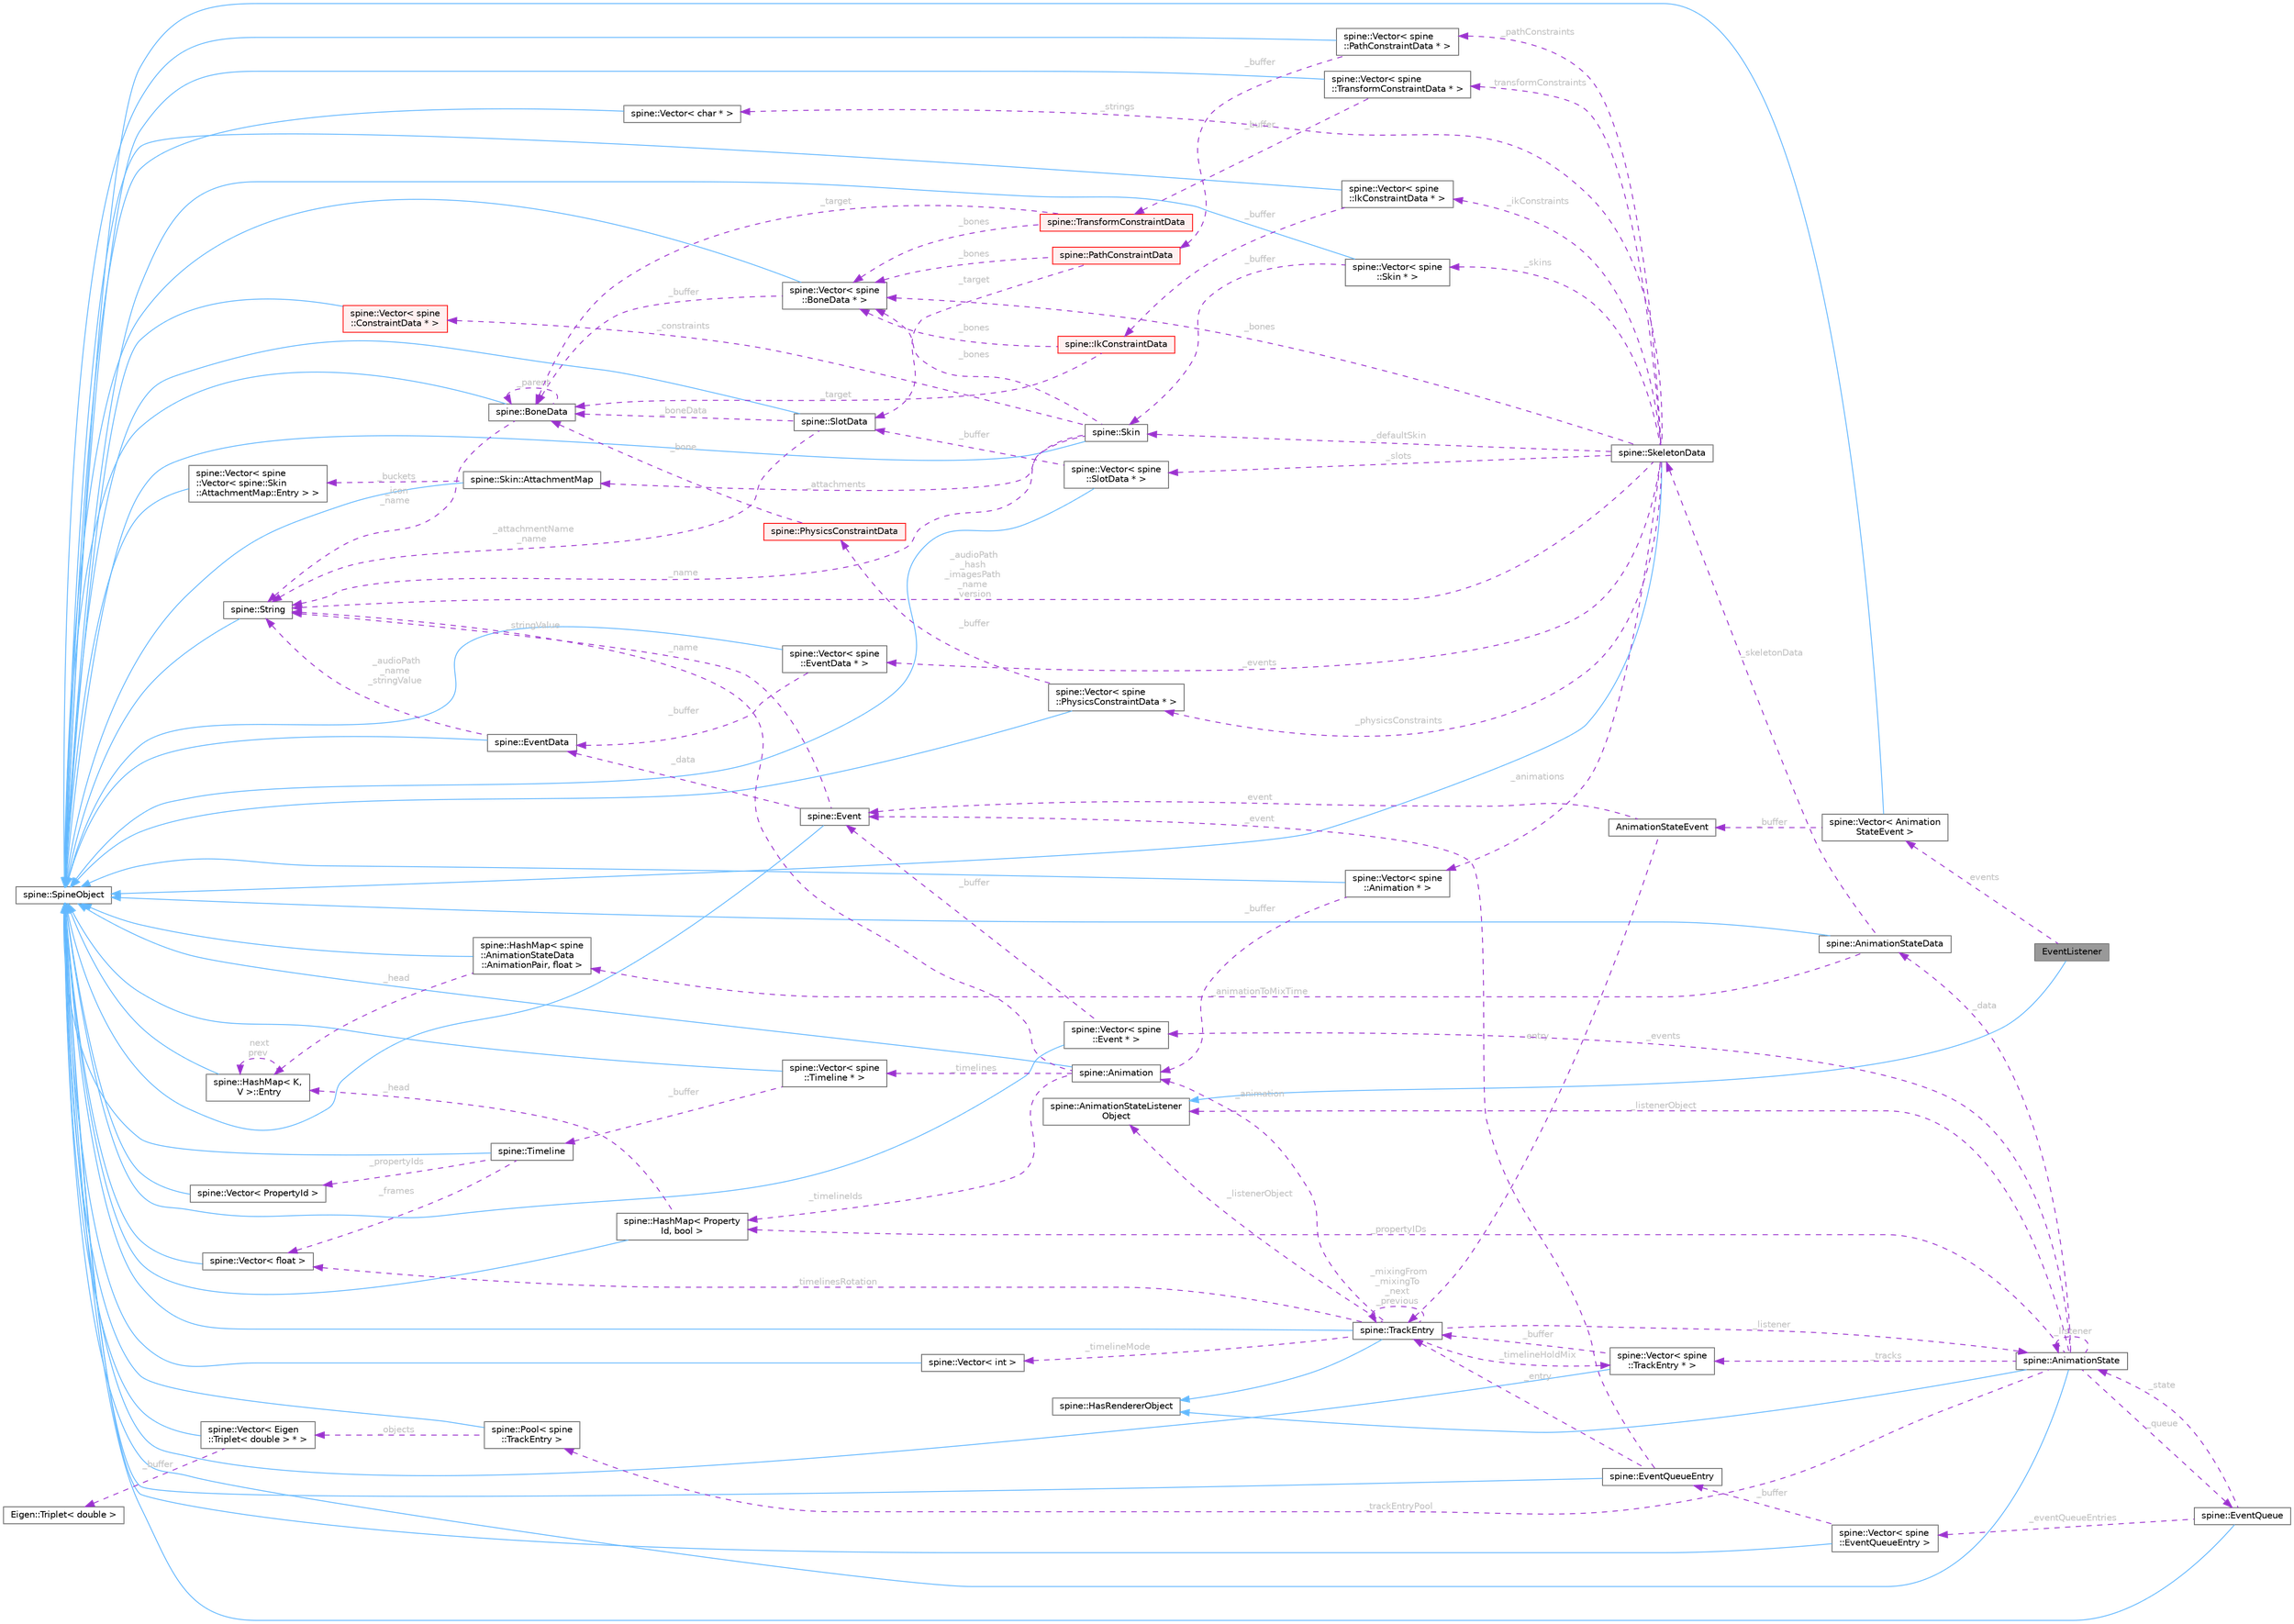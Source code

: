 digraph "EventListener"
{
 // LATEX_PDF_SIZE
  bgcolor="transparent";
  edge [fontname=Helvetica,fontsize=10,labelfontname=Helvetica,labelfontsize=10];
  node [fontname=Helvetica,fontsize=10,shape=box,height=0.2,width=0.4];
  rankdir="LR";
  Node1 [id="Node000001",label="EventListener",height=0.2,width=0.4,color="gray40", fillcolor="grey60", style="filled", fontcolor="black",tooltip=" "];
  Node2 -> Node1 [id="edge1_Node000001_Node000002",dir="back",color="steelblue1",style="solid",tooltip=" "];
  Node2 [id="Node000002",label="spine::AnimationStateListener\lObject",height=0.2,width=0.4,color="gray40", fillcolor="white", style="filled",URL="$classspine_1_1_animation_state_listener_object.html",tooltip="Abstract class to inherit from to create a callback object"];
  Node3 -> Node1 [id="edge2_Node000001_Node000003",dir="back",color="darkorchid3",style="dashed",tooltip=" ",label=" events",fontcolor="grey" ];
  Node3 [id="Node000003",label="spine::Vector\< Animation\lStateEvent \>",height=0.2,width=0.4,color="gray40", fillcolor="white", style="filled",URL="$classspine_1_1_vector.html",tooltip=" "];
  Node4 -> Node3 [id="edge3_Node000003_Node000004",dir="back",color="steelblue1",style="solid",tooltip=" "];
  Node4 [id="Node000004",label="spine::SpineObject",height=0.2,width=0.4,color="gray40", fillcolor="white", style="filled",URL="$classspine_1_1_spine_object.html",tooltip=" "];
  Node5 -> Node3 [id="edge4_Node000003_Node000005",dir="back",color="darkorchid3",style="dashed",tooltip=" ",label=" _buffer",fontcolor="grey" ];
  Node5 [id="Node000005",label="AnimationStateEvent",height=0.2,width=0.4,color="gray40", fillcolor="white", style="filled",URL="$struct_animation_state_event.html",tooltip=" "];
  Node6 -> Node5 [id="edge5_Node000005_Node000006",dir="back",color="darkorchid3",style="dashed",tooltip=" ",label=" entry",fontcolor="grey" ];
  Node6 [id="Node000006",label="spine::TrackEntry",height=0.2,width=0.4,color="gray40", fillcolor="white", style="filled",URL="$classspine_1_1_track_entry.html",tooltip="State for the playback of an animation"];
  Node4 -> Node6 [id="edge6_Node000006_Node000004",dir="back",color="steelblue1",style="solid",tooltip=" "];
  Node7 -> Node6 [id="edge7_Node000006_Node000007",dir="back",color="steelblue1",style="solid",tooltip=" "];
  Node7 [id="Node000007",label="spine::HasRendererObject",height=0.2,width=0.4,color="gray40", fillcolor="white", style="filled",URL="$classspine_1_1_has_renderer_object.html",tooltip=" "];
  Node8 -> Node6 [id="edge8_Node000006_Node000008",dir="back",color="darkorchid3",style="dashed",tooltip=" ",label=" _animation",fontcolor="grey" ];
  Node8 [id="Node000008",label="spine::Animation",height=0.2,width=0.4,color="gray40", fillcolor="white", style="filled",URL="$classspine_1_1_animation.html",tooltip=" "];
  Node4 -> Node8 [id="edge9_Node000008_Node000004",dir="back",color="steelblue1",style="solid",tooltip=" "];
  Node9 -> Node8 [id="edge10_Node000008_Node000009",dir="back",color="darkorchid3",style="dashed",tooltip=" ",label=" _timelines",fontcolor="grey" ];
  Node9 [id="Node000009",label="spine::Vector\< spine\l::Timeline * \>",height=0.2,width=0.4,color="gray40", fillcolor="white", style="filled",URL="$classspine_1_1_vector.html",tooltip=" "];
  Node4 -> Node9 [id="edge11_Node000009_Node000004",dir="back",color="steelblue1",style="solid",tooltip=" "];
  Node10 -> Node9 [id="edge12_Node000009_Node000010",dir="back",color="darkorchid3",style="dashed",tooltip=" ",label=" _buffer",fontcolor="grey" ];
  Node10 [id="Node000010",label="spine::Timeline",height=0.2,width=0.4,color="gray40", fillcolor="white", style="filled",URL="$classspine_1_1_timeline.html",tooltip=" "];
  Node4 -> Node10 [id="edge13_Node000010_Node000004",dir="back",color="steelblue1",style="solid",tooltip=" "];
  Node11 -> Node10 [id="edge14_Node000010_Node000011",dir="back",color="darkorchid3",style="dashed",tooltip=" ",label=" _propertyIds",fontcolor="grey" ];
  Node11 [id="Node000011",label="spine::Vector\< PropertyId \>",height=0.2,width=0.4,color="gray40", fillcolor="white", style="filled",URL="$classspine_1_1_vector.html",tooltip=" "];
  Node4 -> Node11 [id="edge15_Node000011_Node000004",dir="back",color="steelblue1",style="solid",tooltip=" "];
  Node12 -> Node10 [id="edge16_Node000010_Node000012",dir="back",color="darkorchid3",style="dashed",tooltip=" ",label=" _frames",fontcolor="grey" ];
  Node12 [id="Node000012",label="spine::Vector\< float \>",height=0.2,width=0.4,color="gray40", fillcolor="white", style="filled",URL="$classspine_1_1_vector.html",tooltip=" "];
  Node4 -> Node12 [id="edge17_Node000012_Node000004",dir="back",color="steelblue1",style="solid",tooltip=" "];
  Node13 -> Node8 [id="edge18_Node000008_Node000013",dir="back",color="darkorchid3",style="dashed",tooltip=" ",label=" _timelineIds",fontcolor="grey" ];
  Node13 [id="Node000013",label="spine::HashMap\< Property\lId, bool \>",height=0.2,width=0.4,color="gray40", fillcolor="white", style="filled",URL="$classspine_1_1_hash_map.html",tooltip=" "];
  Node4 -> Node13 [id="edge19_Node000013_Node000004",dir="back",color="steelblue1",style="solid",tooltip=" "];
  Node14 -> Node13 [id="edge20_Node000013_Node000014",dir="back",color="darkorchid3",style="dashed",tooltip=" ",label=" _head",fontcolor="grey" ];
  Node14 [id="Node000014",label="spine::HashMap\< K,\l V \>::Entry",height=0.2,width=0.4,color="gray40", fillcolor="white", style="filled",URL="$classspine_1_1_hash_map_1_1_entry.html",tooltip=" "];
  Node4 -> Node14 [id="edge21_Node000014_Node000004",dir="back",color="steelblue1",style="solid",tooltip=" "];
  Node14 -> Node14 [id="edge22_Node000014_Node000014",dir="back",color="darkorchid3",style="dashed",tooltip=" ",label=" next\nprev",fontcolor="grey" ];
  Node15 -> Node8 [id="edge23_Node000008_Node000015",dir="back",color="darkorchid3",style="dashed",tooltip=" ",label=" _name",fontcolor="grey" ];
  Node15 [id="Node000015",label="spine::String",height=0.2,width=0.4,color="gray40", fillcolor="white", style="filled",URL="$classspine_1_1_string.html",tooltip=" "];
  Node4 -> Node15 [id="edge24_Node000015_Node000004",dir="back",color="steelblue1",style="solid",tooltip=" "];
  Node6 -> Node6 [id="edge25_Node000006_Node000006",dir="back",color="darkorchid3",style="dashed",tooltip=" ",label=" _mixingFrom\n_mixingTo\n_next\n_previous",fontcolor="grey" ];
  Node16 -> Node6 [id="edge26_Node000006_Node000016",dir="back",color="darkorchid3",style="dashed",tooltip=" ",label=" _timelineMode",fontcolor="grey" ];
  Node16 [id="Node000016",label="spine::Vector\< int \>",height=0.2,width=0.4,color="gray40", fillcolor="white", style="filled",URL="$classspine_1_1_vector.html",tooltip=" "];
  Node4 -> Node16 [id="edge27_Node000016_Node000004",dir="back",color="steelblue1",style="solid",tooltip=" "];
  Node17 -> Node6 [id="edge28_Node000006_Node000017",dir="back",color="darkorchid3",style="dashed",tooltip=" ",label=" _timelineHoldMix",fontcolor="grey" ];
  Node17 [id="Node000017",label="spine::Vector\< spine\l::TrackEntry * \>",height=0.2,width=0.4,color="gray40", fillcolor="white", style="filled",URL="$classspine_1_1_vector.html",tooltip=" "];
  Node4 -> Node17 [id="edge29_Node000017_Node000004",dir="back",color="steelblue1",style="solid",tooltip=" "];
  Node6 -> Node17 [id="edge30_Node000017_Node000006",dir="back",color="darkorchid3",style="dashed",tooltip=" ",label=" _buffer",fontcolor="grey" ];
  Node12 -> Node6 [id="edge31_Node000006_Node000012",dir="back",color="darkorchid3",style="dashed",tooltip=" ",label=" _timelinesRotation",fontcolor="grey" ];
  Node18 -> Node6 [id="edge32_Node000006_Node000018",dir="back",color="darkorchid3",style="dashed",tooltip=" ",label=" _listener",fontcolor="grey" ];
  Node18 [id="Node000018",label="spine::AnimationState",height=0.2,width=0.4,color="gray40", fillcolor="white", style="filled",URL="$classspine_1_1_animation_state.html",tooltip=" "];
  Node4 -> Node18 [id="edge33_Node000018_Node000004",dir="back",color="steelblue1",style="solid",tooltip=" "];
  Node7 -> Node18 [id="edge34_Node000018_Node000007",dir="back",color="steelblue1",style="solid",tooltip=" "];
  Node19 -> Node18 [id="edge35_Node000018_Node000019",dir="back",color="darkorchid3",style="dashed",tooltip=" ",label=" _data",fontcolor="grey" ];
  Node19 [id="Node000019",label="spine::AnimationStateData",height=0.2,width=0.4,color="gray40", fillcolor="white", style="filled",URL="$classspine_1_1_animation_state_data.html",tooltip="Stores mix (crossfade) durations to be applied when AnimationState animations are changed."];
  Node4 -> Node19 [id="edge36_Node000019_Node000004",dir="back",color="steelblue1",style="solid",tooltip=" "];
  Node20 -> Node19 [id="edge37_Node000019_Node000020",dir="back",color="darkorchid3",style="dashed",tooltip=" ",label=" _skeletonData",fontcolor="grey" ];
  Node20 [id="Node000020",label="spine::SkeletonData",height=0.2,width=0.4,color="gray40", fillcolor="white", style="filled",URL="$classspine_1_1_skeleton_data.html",tooltip="Stores the setup pose and all of the stateless data for a skeleton."];
  Node4 -> Node20 [id="edge38_Node000020_Node000004",dir="back",color="steelblue1",style="solid",tooltip=" "];
  Node15 -> Node20 [id="edge39_Node000020_Node000015",dir="back",color="darkorchid3",style="dashed",tooltip=" ",label=" _audioPath\n_hash\n_imagesPath\n_name\n_version",fontcolor="grey" ];
  Node21 -> Node20 [id="edge40_Node000020_Node000021",dir="back",color="darkorchid3",style="dashed",tooltip=" ",label=" _bones",fontcolor="grey" ];
  Node21 [id="Node000021",label="spine::Vector\< spine\l::BoneData * \>",height=0.2,width=0.4,color="gray40", fillcolor="white", style="filled",URL="$classspine_1_1_vector.html",tooltip=" "];
  Node4 -> Node21 [id="edge41_Node000021_Node000004",dir="back",color="steelblue1",style="solid",tooltip=" "];
  Node22 -> Node21 [id="edge42_Node000021_Node000022",dir="back",color="darkorchid3",style="dashed",tooltip=" ",label=" _buffer",fontcolor="grey" ];
  Node22 [id="Node000022",label="spine::BoneData",height=0.2,width=0.4,color="gray40", fillcolor="white", style="filled",URL="$classspine_1_1_bone_data.html",tooltip=" "];
  Node4 -> Node22 [id="edge43_Node000022_Node000004",dir="back",color="steelblue1",style="solid",tooltip=" "];
  Node15 -> Node22 [id="edge44_Node000022_Node000015",dir="back",color="darkorchid3",style="dashed",tooltip=" ",label=" _icon\n_name",fontcolor="grey" ];
  Node22 -> Node22 [id="edge45_Node000022_Node000022",dir="back",color="darkorchid3",style="dashed",tooltip=" ",label=" _parent",fontcolor="grey" ];
  Node23 -> Node20 [id="edge46_Node000020_Node000023",dir="back",color="darkorchid3",style="dashed",tooltip=" ",label=" _slots",fontcolor="grey" ];
  Node23 [id="Node000023",label="spine::Vector\< spine\l::SlotData * \>",height=0.2,width=0.4,color="gray40", fillcolor="white", style="filled",URL="$classspine_1_1_vector.html",tooltip=" "];
  Node4 -> Node23 [id="edge47_Node000023_Node000004",dir="back",color="steelblue1",style="solid",tooltip=" "];
  Node24 -> Node23 [id="edge48_Node000023_Node000024",dir="back",color="darkorchid3",style="dashed",tooltip=" ",label=" _buffer",fontcolor="grey" ];
  Node24 [id="Node000024",label="spine::SlotData",height=0.2,width=0.4,color="gray40", fillcolor="white", style="filled",URL="$classspine_1_1_slot_data.html",tooltip=" "];
  Node4 -> Node24 [id="edge49_Node000024_Node000004",dir="back",color="steelblue1",style="solid",tooltip=" "];
  Node15 -> Node24 [id="edge50_Node000024_Node000015",dir="back",color="darkorchid3",style="dashed",tooltip=" ",label=" _attachmentName\n_name",fontcolor="grey" ];
  Node22 -> Node24 [id="edge51_Node000024_Node000022",dir="back",color="darkorchid3",style="dashed",tooltip=" ",label=" _boneData",fontcolor="grey" ];
  Node25 -> Node20 [id="edge52_Node000020_Node000025",dir="back",color="darkorchid3",style="dashed",tooltip=" ",label=" _skins",fontcolor="grey" ];
  Node25 [id="Node000025",label="spine::Vector\< spine\l::Skin * \>",height=0.2,width=0.4,color="gray40", fillcolor="white", style="filled",URL="$classspine_1_1_vector.html",tooltip=" "];
  Node4 -> Node25 [id="edge53_Node000025_Node000004",dir="back",color="steelblue1",style="solid",tooltip=" "];
  Node26 -> Node25 [id="edge54_Node000025_Node000026",dir="back",color="darkorchid3",style="dashed",tooltip=" ",label=" _buffer",fontcolor="grey" ];
  Node26 [id="Node000026",label="spine::Skin",height=0.2,width=0.4,color="gray40", fillcolor="white", style="filled",URL="$classspine_1_1_skin.html",tooltip=" "];
  Node4 -> Node26 [id="edge55_Node000026_Node000004",dir="back",color="steelblue1",style="solid",tooltip=" "];
  Node15 -> Node26 [id="edge56_Node000026_Node000015",dir="back",color="darkorchid3",style="dashed",tooltip=" ",label=" _name",fontcolor="grey" ];
  Node27 -> Node26 [id="edge57_Node000026_Node000027",dir="back",color="darkorchid3",style="dashed",tooltip=" ",label=" _attachments",fontcolor="grey" ];
  Node27 [id="Node000027",label="spine::Skin::AttachmentMap",height=0.2,width=0.4,color="gray40", fillcolor="white", style="filled",URL="$classspine_1_1_skin_1_1_attachment_map.html",tooltip=" "];
  Node4 -> Node27 [id="edge58_Node000027_Node000004",dir="back",color="steelblue1",style="solid",tooltip=" "];
  Node28 -> Node27 [id="edge59_Node000027_Node000028",dir="back",color="darkorchid3",style="dashed",tooltip=" ",label=" _buckets",fontcolor="grey" ];
  Node28 [id="Node000028",label="spine::Vector\< spine\l::Vector\< spine::Skin\l::AttachmentMap::Entry \> \>",height=0.2,width=0.4,color="gray40", fillcolor="white", style="filled",URL="$classspine_1_1_vector.html",tooltip=" "];
  Node4 -> Node28 [id="edge60_Node000028_Node000004",dir="back",color="steelblue1",style="solid",tooltip=" "];
  Node21 -> Node26 [id="edge61_Node000026_Node000021",dir="back",color="darkorchid3",style="dashed",tooltip=" ",label=" _bones",fontcolor="grey" ];
  Node29 -> Node26 [id="edge62_Node000026_Node000029",dir="back",color="darkorchid3",style="dashed",tooltip=" ",label=" _constraints",fontcolor="grey" ];
  Node29 [id="Node000029",label="spine::Vector\< spine\l::ConstraintData * \>",height=0.2,width=0.4,color="red", fillcolor="#FFF0F0", style="filled",URL="$classspine_1_1_vector.html",tooltip=" "];
  Node4 -> Node29 [id="edge63_Node000029_Node000004",dir="back",color="steelblue1",style="solid",tooltip=" "];
  Node26 -> Node20 [id="edge64_Node000020_Node000026",dir="back",color="darkorchid3",style="dashed",tooltip=" ",label=" _defaultSkin",fontcolor="grey" ];
  Node31 -> Node20 [id="edge65_Node000020_Node000031",dir="back",color="darkorchid3",style="dashed",tooltip=" ",label=" _events",fontcolor="grey" ];
  Node31 [id="Node000031",label="spine::Vector\< spine\l::EventData * \>",height=0.2,width=0.4,color="gray40", fillcolor="white", style="filled",URL="$classspine_1_1_vector.html",tooltip=" "];
  Node4 -> Node31 [id="edge66_Node000031_Node000004",dir="back",color="steelblue1",style="solid",tooltip=" "];
  Node32 -> Node31 [id="edge67_Node000031_Node000032",dir="back",color="darkorchid3",style="dashed",tooltip=" ",label=" _buffer",fontcolor="grey" ];
  Node32 [id="Node000032",label="spine::EventData",height=0.2,width=0.4,color="gray40", fillcolor="white", style="filled",URL="$classspine_1_1_event_data.html",tooltip="Stores the setup pose values for an Event."];
  Node4 -> Node32 [id="edge68_Node000032_Node000004",dir="back",color="steelblue1",style="solid",tooltip=" "];
  Node15 -> Node32 [id="edge69_Node000032_Node000015",dir="back",color="darkorchid3",style="dashed",tooltip=" ",label=" _audioPath\n_name\n_stringValue",fontcolor="grey" ];
  Node33 -> Node20 [id="edge70_Node000020_Node000033",dir="back",color="darkorchid3",style="dashed",tooltip=" ",label=" _animations",fontcolor="grey" ];
  Node33 [id="Node000033",label="spine::Vector\< spine\l::Animation * \>",height=0.2,width=0.4,color="gray40", fillcolor="white", style="filled",URL="$classspine_1_1_vector.html",tooltip=" "];
  Node4 -> Node33 [id="edge71_Node000033_Node000004",dir="back",color="steelblue1",style="solid",tooltip=" "];
  Node8 -> Node33 [id="edge72_Node000033_Node000008",dir="back",color="darkorchid3",style="dashed",tooltip=" ",label=" _buffer",fontcolor="grey" ];
  Node34 -> Node20 [id="edge73_Node000020_Node000034",dir="back",color="darkorchid3",style="dashed",tooltip=" ",label=" _ikConstraints",fontcolor="grey" ];
  Node34 [id="Node000034",label="spine::Vector\< spine\l::IkConstraintData * \>",height=0.2,width=0.4,color="gray40", fillcolor="white", style="filled",URL="$classspine_1_1_vector.html",tooltip=" "];
  Node4 -> Node34 [id="edge74_Node000034_Node000004",dir="back",color="steelblue1",style="solid",tooltip=" "];
  Node35 -> Node34 [id="edge75_Node000034_Node000035",dir="back",color="darkorchid3",style="dashed",tooltip=" ",label=" _buffer",fontcolor="grey" ];
  Node35 [id="Node000035",label="spine::IkConstraintData",height=0.2,width=0.4,color="red", fillcolor="#FFF0F0", style="filled",URL="$classspine_1_1_ik_constraint_data.html",tooltip=" "];
  Node21 -> Node35 [id="edge76_Node000035_Node000021",dir="back",color="darkorchid3",style="dashed",tooltip=" ",label=" _bones",fontcolor="grey" ];
  Node22 -> Node35 [id="edge77_Node000035_Node000022",dir="back",color="darkorchid3",style="dashed",tooltip=" ",label=" _target",fontcolor="grey" ];
  Node36 -> Node20 [id="edge78_Node000020_Node000036",dir="back",color="darkorchid3",style="dashed",tooltip=" ",label=" _transformConstraints",fontcolor="grey" ];
  Node36 [id="Node000036",label="spine::Vector\< spine\l::TransformConstraintData * \>",height=0.2,width=0.4,color="gray40", fillcolor="white", style="filled",URL="$classspine_1_1_vector.html",tooltip=" "];
  Node4 -> Node36 [id="edge79_Node000036_Node000004",dir="back",color="steelblue1",style="solid",tooltip=" "];
  Node37 -> Node36 [id="edge80_Node000036_Node000037",dir="back",color="darkorchid3",style="dashed",tooltip=" ",label=" _buffer",fontcolor="grey" ];
  Node37 [id="Node000037",label="spine::TransformConstraintData",height=0.2,width=0.4,color="red", fillcolor="#FFF0F0", style="filled",URL="$classspine_1_1_transform_constraint_data.html",tooltip=" "];
  Node21 -> Node37 [id="edge81_Node000037_Node000021",dir="back",color="darkorchid3",style="dashed",tooltip=" ",label=" _bones",fontcolor="grey" ];
  Node22 -> Node37 [id="edge82_Node000037_Node000022",dir="back",color="darkorchid3",style="dashed",tooltip=" ",label=" _target",fontcolor="grey" ];
  Node38 -> Node20 [id="edge83_Node000020_Node000038",dir="back",color="darkorchid3",style="dashed",tooltip=" ",label=" _pathConstraints",fontcolor="grey" ];
  Node38 [id="Node000038",label="spine::Vector\< spine\l::PathConstraintData * \>",height=0.2,width=0.4,color="gray40", fillcolor="white", style="filled",URL="$classspine_1_1_vector.html",tooltip=" "];
  Node4 -> Node38 [id="edge84_Node000038_Node000004",dir="back",color="steelblue1",style="solid",tooltip=" "];
  Node39 -> Node38 [id="edge85_Node000038_Node000039",dir="back",color="darkorchid3",style="dashed",tooltip=" ",label=" _buffer",fontcolor="grey" ];
  Node39 [id="Node000039",label="spine::PathConstraintData",height=0.2,width=0.4,color="red", fillcolor="#FFF0F0", style="filled",URL="$classspine_1_1_path_constraint_data.html",tooltip=" "];
  Node21 -> Node39 [id="edge86_Node000039_Node000021",dir="back",color="darkorchid3",style="dashed",tooltip=" ",label=" _bones",fontcolor="grey" ];
  Node24 -> Node39 [id="edge87_Node000039_Node000024",dir="back",color="darkorchid3",style="dashed",tooltip=" ",label=" _target",fontcolor="grey" ];
  Node40 -> Node20 [id="edge88_Node000020_Node000040",dir="back",color="darkorchid3",style="dashed",tooltip=" ",label=" _physicsConstraints",fontcolor="grey" ];
  Node40 [id="Node000040",label="spine::Vector\< spine\l::PhysicsConstraintData * \>",height=0.2,width=0.4,color="gray40", fillcolor="white", style="filled",URL="$classspine_1_1_vector.html",tooltip=" "];
  Node4 -> Node40 [id="edge89_Node000040_Node000004",dir="back",color="steelblue1",style="solid",tooltip=" "];
  Node41 -> Node40 [id="edge90_Node000040_Node000041",dir="back",color="darkorchid3",style="dashed",tooltip=" ",label=" _buffer",fontcolor="grey" ];
  Node41 [id="Node000041",label="spine::PhysicsConstraintData",height=0.2,width=0.4,color="red", fillcolor="#FFF0F0", style="filled",URL="$classspine_1_1_physics_constraint_data.html",tooltip=" "];
  Node22 -> Node41 [id="edge91_Node000041_Node000022",dir="back",color="darkorchid3",style="dashed",tooltip=" ",label=" _bone",fontcolor="grey" ];
  Node42 -> Node20 [id="edge92_Node000020_Node000042",dir="back",color="darkorchid3",style="dashed",tooltip=" ",label=" _strings",fontcolor="grey" ];
  Node42 [id="Node000042",label="spine::Vector\< char * \>",height=0.2,width=0.4,color="gray40", fillcolor="white", style="filled",URL="$classspine_1_1_vector.html",tooltip=" "];
  Node4 -> Node42 [id="edge93_Node000042_Node000004",dir="back",color="steelblue1",style="solid",tooltip=" "];
  Node43 -> Node19 [id="edge94_Node000019_Node000043",dir="back",color="darkorchid3",style="dashed",tooltip=" ",label=" _animationToMixTime",fontcolor="grey" ];
  Node43 [id="Node000043",label="spine::HashMap\< spine\l::AnimationStateData\l::AnimationPair, float \>",height=0.2,width=0.4,color="gray40", fillcolor="white", style="filled",URL="$classspine_1_1_hash_map.html",tooltip=" "];
  Node4 -> Node43 [id="edge95_Node000043_Node000004",dir="back",color="steelblue1",style="solid",tooltip=" "];
  Node14 -> Node43 [id="edge96_Node000043_Node000014",dir="back",color="darkorchid3",style="dashed",tooltip=" ",label=" _head",fontcolor="grey" ];
  Node44 -> Node18 [id="edge97_Node000018_Node000044",dir="back",color="darkorchid3",style="dashed",tooltip=" ",label=" _trackEntryPool",fontcolor="grey" ];
  Node44 [id="Node000044",label="spine::Pool\< spine\l::TrackEntry \>",height=0.2,width=0.4,color="gray40", fillcolor="white", style="filled",URL="$classspine_1_1_pool.html",tooltip=" "];
  Node4 -> Node44 [id="edge98_Node000044_Node000004",dir="back",color="steelblue1",style="solid",tooltip=" "];
  Node45 -> Node44 [id="edge99_Node000044_Node000045",dir="back",color="darkorchid3",style="dashed",tooltip=" ",label=" _objects",fontcolor="grey" ];
  Node45 [id="Node000045",label="spine::Vector\< Eigen\l::Triplet\< double \> * \>",height=0.2,width=0.4,color="gray40", fillcolor="white", style="filled",URL="$classspine_1_1_vector.html",tooltip=" "];
  Node4 -> Node45 [id="edge100_Node000045_Node000004",dir="back",color="steelblue1",style="solid",tooltip=" "];
  Node46 -> Node45 [id="edge101_Node000045_Node000046",dir="back",color="darkorchid3",style="dashed",tooltip=" ",label=" _buffer",fontcolor="grey" ];
  Node46 [id="Node000046",label="Eigen::Triplet\< double \>",height=0.2,width=0.4,color="gray40", fillcolor="white", style="filled",URL="$class_eigen_1_1_triplet.html",tooltip=" "];
  Node17 -> Node18 [id="edge102_Node000018_Node000017",dir="back",color="darkorchid3",style="dashed",tooltip=" ",label=" _tracks",fontcolor="grey" ];
  Node47 -> Node18 [id="edge103_Node000018_Node000047",dir="back",color="darkorchid3",style="dashed",tooltip=" ",label=" _events",fontcolor="grey" ];
  Node47 [id="Node000047",label="spine::Vector\< spine\l::Event * \>",height=0.2,width=0.4,color="gray40", fillcolor="white", style="filled",URL="$classspine_1_1_vector.html",tooltip=" "];
  Node4 -> Node47 [id="edge104_Node000047_Node000004",dir="back",color="steelblue1",style="solid",tooltip=" "];
  Node48 -> Node47 [id="edge105_Node000047_Node000048",dir="back",color="darkorchid3",style="dashed",tooltip=" ",label=" _buffer",fontcolor="grey" ];
  Node48 [id="Node000048",label="spine::Event",height=0.2,width=0.4,color="gray40", fillcolor="white", style="filled",URL="$classspine_1_1_event.html",tooltip="Stores the current pose values for an Event."];
  Node4 -> Node48 [id="edge106_Node000048_Node000004",dir="back",color="steelblue1",style="solid",tooltip=" "];
  Node32 -> Node48 [id="edge107_Node000048_Node000032",dir="back",color="darkorchid3",style="dashed",tooltip=" ",label=" _data",fontcolor="grey" ];
  Node15 -> Node48 [id="edge108_Node000048_Node000015",dir="back",color="darkorchid3",style="dashed",tooltip=" ",label=" _stringValue",fontcolor="grey" ];
  Node49 -> Node18 [id="edge109_Node000018_Node000049",dir="back",color="darkorchid3",style="dashed",tooltip=" ",label=" _queue",fontcolor="grey" ];
  Node49 [id="Node000049",label="spine::EventQueue",height=0.2,width=0.4,color="gray40", fillcolor="white", style="filled",URL="$classspine_1_1_event_queue.html",tooltip=" "];
  Node4 -> Node49 [id="edge110_Node000049_Node000004",dir="back",color="steelblue1",style="solid",tooltip=" "];
  Node50 -> Node49 [id="edge111_Node000049_Node000050",dir="back",color="darkorchid3",style="dashed",tooltip=" ",label=" _eventQueueEntries",fontcolor="grey" ];
  Node50 [id="Node000050",label="spine::Vector\< spine\l::EventQueueEntry \>",height=0.2,width=0.4,color="gray40", fillcolor="white", style="filled",URL="$classspine_1_1_vector.html",tooltip=" "];
  Node4 -> Node50 [id="edge112_Node000050_Node000004",dir="back",color="steelblue1",style="solid",tooltip=" "];
  Node51 -> Node50 [id="edge113_Node000050_Node000051",dir="back",color="darkorchid3",style="dashed",tooltip=" ",label=" _buffer",fontcolor="grey" ];
  Node51 [id="Node000051",label="spine::EventQueueEntry",height=0.2,width=0.4,color="gray40", fillcolor="white", style="filled",URL="$classspine_1_1_event_queue_entry.html",tooltip=" "];
  Node4 -> Node51 [id="edge114_Node000051_Node000004",dir="back",color="steelblue1",style="solid",tooltip=" "];
  Node6 -> Node51 [id="edge115_Node000051_Node000006",dir="back",color="darkorchid3",style="dashed",tooltip=" ",label=" _entry",fontcolor="grey" ];
  Node48 -> Node51 [id="edge116_Node000051_Node000048",dir="back",color="darkorchid3",style="dashed",tooltip=" ",label=" _event",fontcolor="grey" ];
  Node18 -> Node49 [id="edge117_Node000049_Node000018",dir="back",color="darkorchid3",style="dashed",tooltip=" ",label=" _state",fontcolor="grey" ];
  Node13 -> Node18 [id="edge118_Node000018_Node000013",dir="back",color="darkorchid3",style="dashed",tooltip=" ",label=" _propertyIDs",fontcolor="grey" ];
  Node18 -> Node18 [id="edge119_Node000018_Node000018",dir="back",color="darkorchid3",style="dashed",tooltip=" ",label=" _listener",fontcolor="grey" ];
  Node2 -> Node18 [id="edge120_Node000018_Node000002",dir="back",color="darkorchid3",style="dashed",tooltip=" ",label=" _listenerObject",fontcolor="grey" ];
  Node2 -> Node6 [id="edge121_Node000006_Node000002",dir="back",color="darkorchid3",style="dashed",tooltip=" ",label=" _listenerObject",fontcolor="grey" ];
  Node48 -> Node5 [id="edge122_Node000005_Node000048",dir="back",color="darkorchid3",style="dashed",tooltip=" ",label=" event",fontcolor="grey" ];
}
